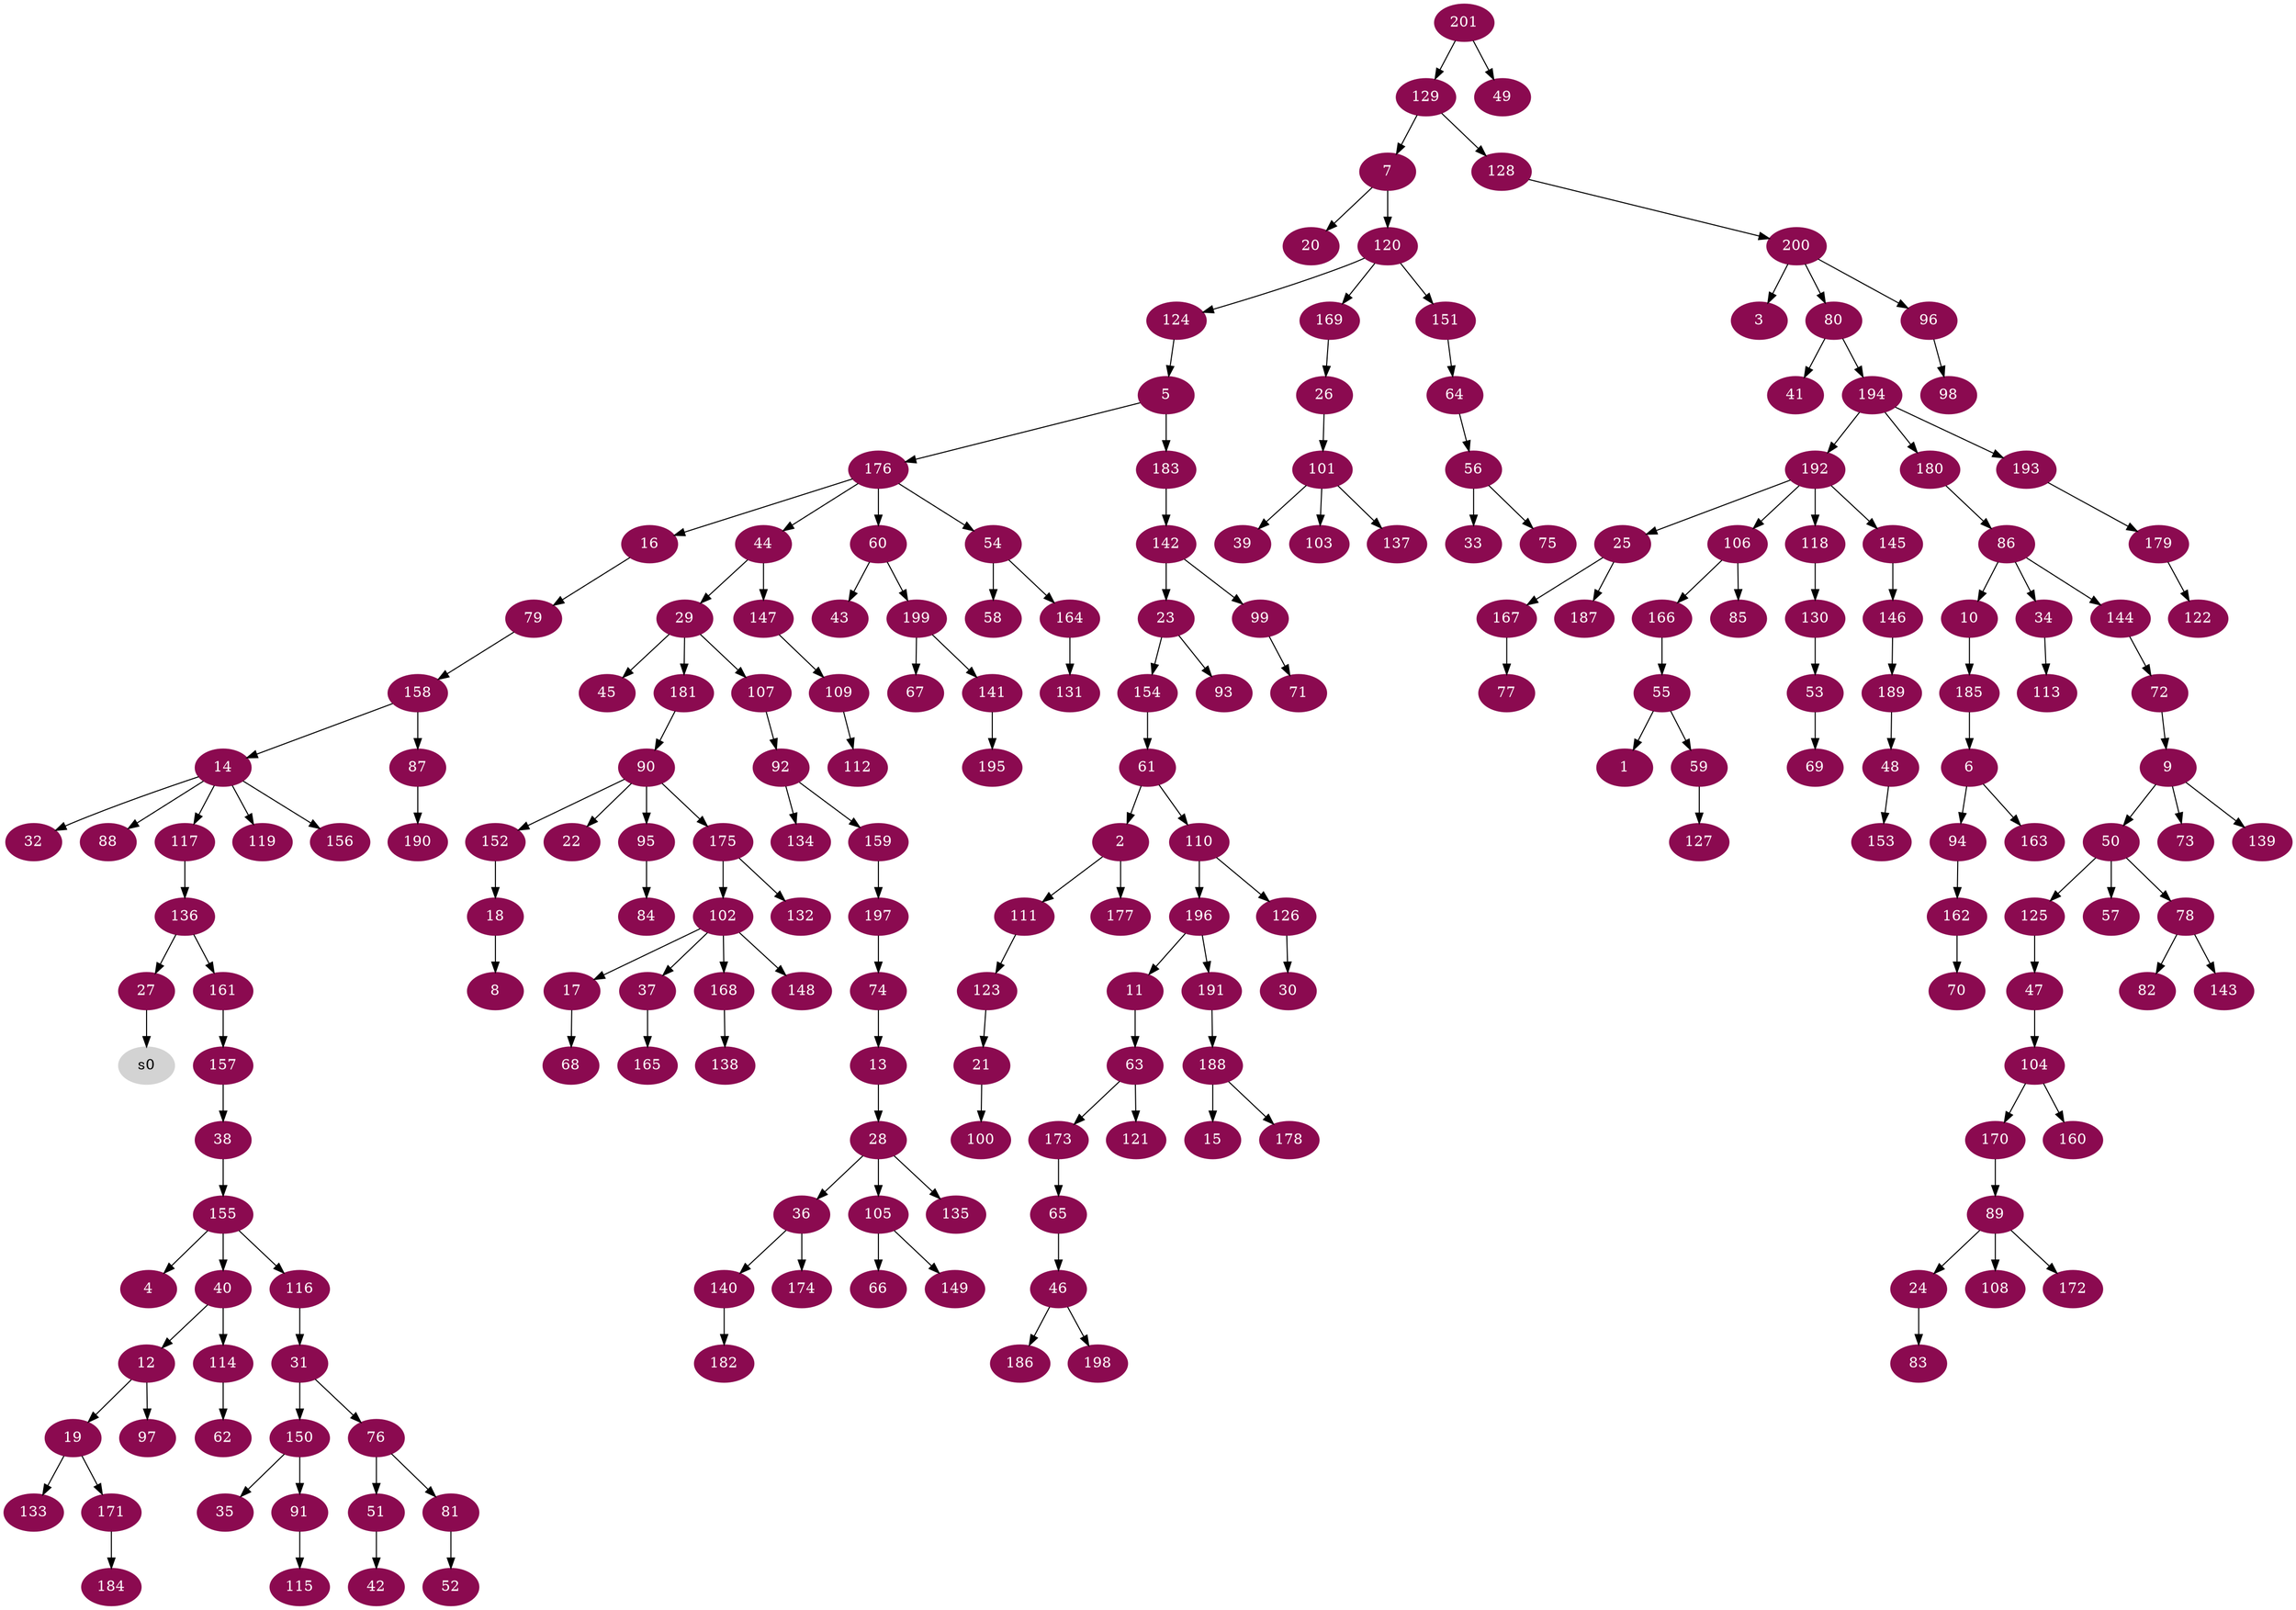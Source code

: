 digraph G {
node [color=deeppink4, style=filled, fontcolor=white];
55 -> 1;
61 -> 2;
200 -> 3;
155 -> 4;
124 -> 5;
185 -> 6;
129 -> 7;
18 -> 8;
72 -> 9;
86 -> 10;
196 -> 11;
40 -> 12;
74 -> 13;
158 -> 14;
188 -> 15;
176 -> 16;
102 -> 17;
152 -> 18;
12 -> 19;
7 -> 20;
123 -> 21;
90 -> 22;
142 -> 23;
89 -> 24;
192 -> 25;
169 -> 26;
136 -> 27;
13 -> 28;
44 -> 29;
126 -> 30;
116 -> 31;
14 -> 32;
56 -> 33;
86 -> 34;
150 -> 35;
28 -> 36;
102 -> 37;
157 -> 38;
101 -> 39;
155 -> 40;
80 -> 41;
51 -> 42;
60 -> 43;
176 -> 44;
29 -> 45;
65 -> 46;
125 -> 47;
189 -> 48;
201 -> 49;
9 -> 50;
76 -> 51;
81 -> 52;
130 -> 53;
176 -> 54;
166 -> 55;
64 -> 56;
50 -> 57;
54 -> 58;
55 -> 59;
176 -> 60;
154 -> 61;
114 -> 62;
11 -> 63;
151 -> 64;
173 -> 65;
105 -> 66;
199 -> 67;
17 -> 68;
53 -> 69;
162 -> 70;
99 -> 71;
144 -> 72;
9 -> 73;
197 -> 74;
56 -> 75;
31 -> 76;
167 -> 77;
50 -> 78;
16 -> 79;
200 -> 80;
76 -> 81;
78 -> 82;
24 -> 83;
95 -> 84;
106 -> 85;
180 -> 86;
158 -> 87;
14 -> 88;
170 -> 89;
181 -> 90;
150 -> 91;
107 -> 92;
23 -> 93;
6 -> 94;
90 -> 95;
200 -> 96;
12 -> 97;
96 -> 98;
142 -> 99;
21 -> 100;
26 -> 101;
175 -> 102;
101 -> 103;
47 -> 104;
28 -> 105;
192 -> 106;
29 -> 107;
89 -> 108;
147 -> 109;
61 -> 110;
2 -> 111;
109 -> 112;
34 -> 113;
40 -> 114;
91 -> 115;
155 -> 116;
14 -> 117;
192 -> 118;
14 -> 119;
7 -> 120;
63 -> 121;
179 -> 122;
111 -> 123;
120 -> 124;
50 -> 125;
110 -> 126;
59 -> 127;
129 -> 128;
201 -> 129;
118 -> 130;
164 -> 131;
175 -> 132;
19 -> 133;
92 -> 134;
28 -> 135;
117 -> 136;
101 -> 137;
168 -> 138;
9 -> 139;
36 -> 140;
199 -> 141;
183 -> 142;
78 -> 143;
86 -> 144;
192 -> 145;
145 -> 146;
44 -> 147;
102 -> 148;
105 -> 149;
31 -> 150;
120 -> 151;
90 -> 152;
48 -> 153;
23 -> 154;
38 -> 155;
14 -> 156;
161 -> 157;
79 -> 158;
92 -> 159;
104 -> 160;
136 -> 161;
94 -> 162;
6 -> 163;
54 -> 164;
37 -> 165;
106 -> 166;
25 -> 167;
102 -> 168;
120 -> 169;
104 -> 170;
19 -> 171;
89 -> 172;
63 -> 173;
36 -> 174;
90 -> 175;
5 -> 176;
2 -> 177;
188 -> 178;
193 -> 179;
194 -> 180;
29 -> 181;
140 -> 182;
5 -> 183;
171 -> 184;
10 -> 185;
46 -> 186;
25 -> 187;
191 -> 188;
146 -> 189;
87 -> 190;
196 -> 191;
194 -> 192;
194 -> 193;
80 -> 194;
141 -> 195;
110 -> 196;
159 -> 197;
46 -> 198;
60 -> 199;
128 -> 200;
node [color=lightgrey, style=filled, fontcolor=black];
27 -> s0;
}
